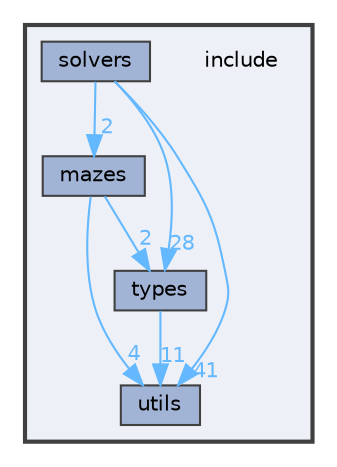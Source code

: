 digraph "include"
{
 // LATEX_PDF_SIZE
  bgcolor="transparent";
  edge [fontname=Helvetica,fontsize=10,labelfontname=Helvetica,labelfontsize=10];
  node [fontname=Helvetica,fontsize=10,shape=box,height=0.2,width=0.4];
  compound=true
  subgraph clusterdir_d44c64559bbebec7f509842c48db8b23 {
    graph [ bgcolor="#edf0f7", pencolor="grey25", label="", fontname=Helvetica,fontsize=10 style="filled,bold", URL="dir_d44c64559bbebec7f509842c48db8b23.html",tooltip=""]
    dir_d44c64559bbebec7f509842c48db8b23 [shape=plaintext, label="include"];
  dir_4d98151ebc14e036e8623fd77932f1bb [label="mazes", fillcolor="#a2b4d6", color="grey25", style="filled", URL="dir_4d98151ebc14e036e8623fd77932f1bb.html",tooltip=""];
  dir_949292de90bec6ca0ef87cb838b26113 [label="solvers", fillcolor="#a2b4d6", color="grey25", style="filled", URL="dir_949292de90bec6ca0ef87cb838b26113.html",tooltip=""];
  dir_0ad255a918b7fba820a1ddafed6fa637 [label="types", fillcolor="#a2b4d6", color="grey25", style="filled", URL="dir_0ad255a918b7fba820a1ddafed6fa637.html",tooltip=""];
  dir_821002d4f10779a80d4fb17bc32f21f1 [label="utils", fillcolor="#a2b4d6", color="grey25", style="filled", URL="dir_821002d4f10779a80d4fb17bc32f21f1.html",tooltip=""];
  }
  dir_4d98151ebc14e036e8623fd77932f1bb->dir_0ad255a918b7fba820a1ddafed6fa637 [headlabel="2", labeldistance=1.5 headhref="dir_000005_000009.html" href="dir_000005_000009.html" color="steelblue1" fontcolor="steelblue1"];
  dir_4d98151ebc14e036e8623fd77932f1bb->dir_821002d4f10779a80d4fb17bc32f21f1 [headlabel="4", labeldistance=1.5 headhref="dir_000005_000010.html" href="dir_000005_000010.html" color="steelblue1" fontcolor="steelblue1"];
  dir_949292de90bec6ca0ef87cb838b26113->dir_0ad255a918b7fba820a1ddafed6fa637 [headlabel="28", labeldistance=1.5 headhref="dir_000008_000009.html" href="dir_000008_000009.html" color="steelblue1" fontcolor="steelblue1"];
  dir_949292de90bec6ca0ef87cb838b26113->dir_4d98151ebc14e036e8623fd77932f1bb [headlabel="2", labeldistance=1.5 headhref="dir_000008_000005.html" href="dir_000008_000005.html" color="steelblue1" fontcolor="steelblue1"];
  dir_949292de90bec6ca0ef87cb838b26113->dir_821002d4f10779a80d4fb17bc32f21f1 [headlabel="41", labeldistance=1.5 headhref="dir_000008_000010.html" href="dir_000008_000010.html" color="steelblue1" fontcolor="steelblue1"];
  dir_0ad255a918b7fba820a1ddafed6fa637->dir_821002d4f10779a80d4fb17bc32f21f1 [headlabel="11", labeldistance=1.5 headhref="dir_000009_000010.html" href="dir_000009_000010.html" color="steelblue1" fontcolor="steelblue1"];
}
